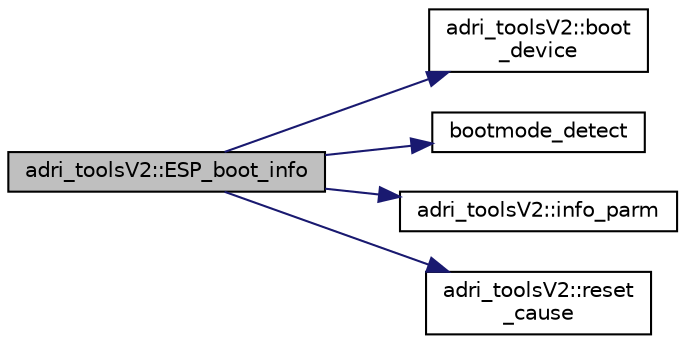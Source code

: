 digraph "adri_toolsV2::ESP_boot_info"
{
 // LATEX_PDF_SIZE
  edge [fontname="Helvetica",fontsize="10",labelfontname="Helvetica",labelfontsize="10"];
  node [fontname="Helvetica",fontsize="10",shape=record];
  rankdir="LR";
  Node1 [label="adri_toolsV2::ESP_boot_info",height=0.2,width=0.4,color="black", fillcolor="grey75", style="filled", fontcolor="black",tooltip=" "];
  Node1 -> Node2 [color="midnightblue",fontsize="10",style="solid",fontname="Helvetica"];
  Node2 [label="adri_toolsV2::boot\l_device",height=0.2,width=0.4,color="black", fillcolor="white", style="filled",URL="$classadri__tools_v2.html#a6d235996e503bdc8584edc3c0292cdb8",tooltip=" "];
  Node1 -> Node3 [color="midnightblue",fontsize="10",style="solid",fontname="Helvetica"];
  Node3 [label="bootmode_detect",height=0.2,width=0.4,color="black", fillcolor="white", style="filled",URL="$core_8cpp.html#a73580b8103bfc5fbe8e0d35b90e9a4de",tooltip=" "];
  Node1 -> Node4 [color="midnightblue",fontsize="10",style="solid",fontname="Helvetica"];
  Node4 [label="adri_toolsV2::info_parm",height=0.2,width=0.4,color="black", fillcolor="white", style="filled",URL="$classadri__tools_v2.html#a9e5571ca7c5450da7bfc8a1e9c656119",tooltip=" "];
  Node1 -> Node5 [color="midnightblue",fontsize="10",style="solid",fontname="Helvetica"];
  Node5 [label="adri_toolsV2::reset\l_cause",height=0.2,width=0.4,color="black", fillcolor="white", style="filled",URL="$classadri__tools_v2.html#a840bdefab4b7ae7f9b725dbb49b66641",tooltip=" "];
}
